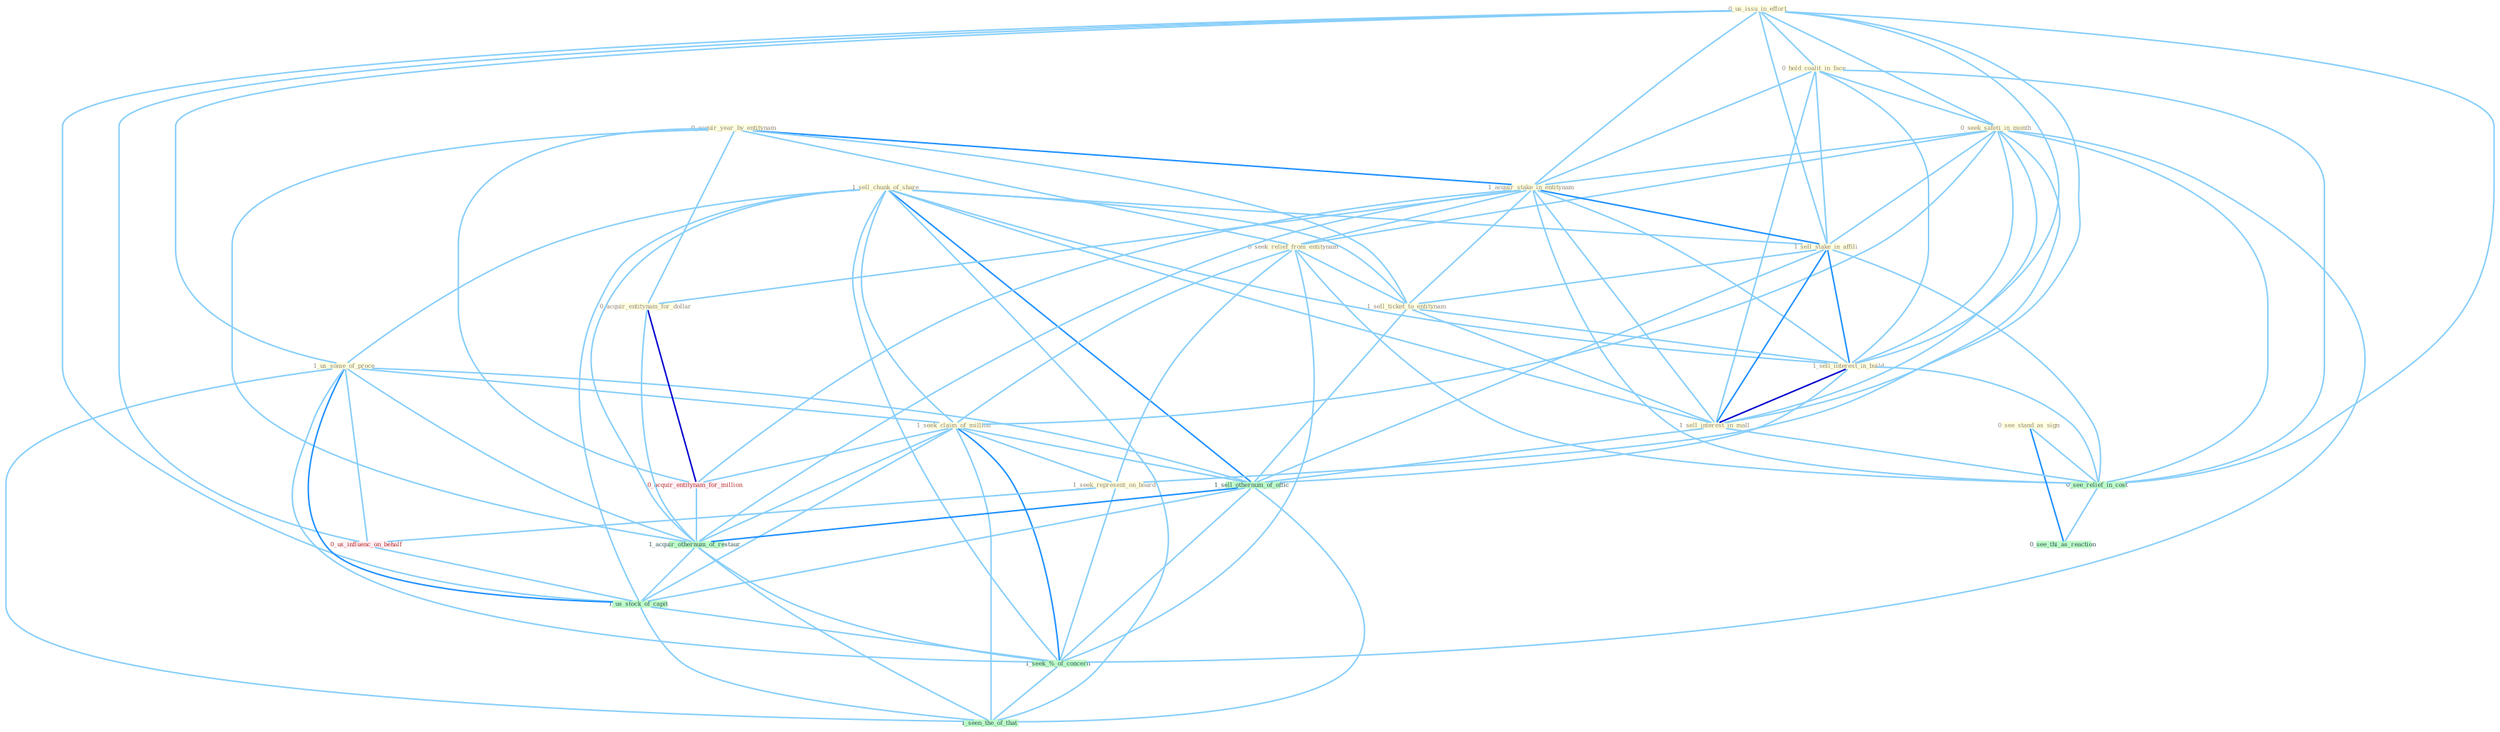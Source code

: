 Graph G{ 
    node
    [shape=polygon,style=filled,width=.5,height=.06,color="#BDFCC9",fixedsize=true,fontsize=4,
    fontcolor="#2f4f4f"];
    {node
    [color="#ffffe0", fontcolor="#8b7d6b"] "1_sell_chunk_of_share " "0_us_issu_in_effort " "0_hold_coalit_in_face " "0_acquir_year_by_entitynam " "0_seek_safeti_in_month " "1_acquir_stake_in_entitynam " "1_us_some_of_proce " "0_seek_relief_from_entitynam " "1_seek_claim_of_million " "0_see_stand_as_sign " "1_seek_represent_on_board " "1_sell_stake_in_affili " "1_sell_ticket_to_entitynam " "1_sell_interest_in_build " "0_acquir_entitynam_for_dollar " "1_sell_interest_in_mall "}
{node [color="#fff0f5", fontcolor="#b22222"] "0_acquir_entitynam_for_million " "0_us_influenc_on_behalf "}
edge [color="#B0E2FF"];

	"1_sell_chunk_of_share " -- "1_us_some_of_proce " [w="1", color="#87cefa" ];
	"1_sell_chunk_of_share " -- "1_seek_claim_of_million " [w="1", color="#87cefa" ];
	"1_sell_chunk_of_share " -- "1_sell_stake_in_affili " [w="1", color="#87cefa" ];
	"1_sell_chunk_of_share " -- "1_sell_ticket_to_entitynam " [w="1", color="#87cefa" ];
	"1_sell_chunk_of_share " -- "1_sell_interest_in_build " [w="1", color="#87cefa" ];
	"1_sell_chunk_of_share " -- "1_sell_interest_in_mall " [w="1", color="#87cefa" ];
	"1_sell_chunk_of_share " -- "1_sell_othernum_of_offic " [w="2", color="#1e90ff" , len=0.8];
	"1_sell_chunk_of_share " -- "1_acquir_othernum_of_restaur " [w="1", color="#87cefa" ];
	"1_sell_chunk_of_share " -- "1_us_stock_of_capit " [w="1", color="#87cefa" ];
	"1_sell_chunk_of_share " -- "1_seek_%_of_concern " [w="1", color="#87cefa" ];
	"1_sell_chunk_of_share " -- "1_seen_the_of_that " [w="1", color="#87cefa" ];
	"0_us_issu_in_effort " -- "0_hold_coalit_in_face " [w="1", color="#87cefa" ];
	"0_us_issu_in_effort " -- "0_seek_safeti_in_month " [w="1", color="#87cefa" ];
	"0_us_issu_in_effort " -- "1_acquir_stake_in_entitynam " [w="1", color="#87cefa" ];
	"0_us_issu_in_effort " -- "1_us_some_of_proce " [w="1", color="#87cefa" ];
	"0_us_issu_in_effort " -- "1_sell_stake_in_affili " [w="1", color="#87cefa" ];
	"0_us_issu_in_effort " -- "1_sell_interest_in_build " [w="1", color="#87cefa" ];
	"0_us_issu_in_effort " -- "1_sell_interest_in_mall " [w="1", color="#87cefa" ];
	"0_us_issu_in_effort " -- "0_us_influenc_on_behalf " [w="1", color="#87cefa" ];
	"0_us_issu_in_effort " -- "0_see_relief_in_cost " [w="1", color="#87cefa" ];
	"0_us_issu_in_effort " -- "1_us_stock_of_capit " [w="1", color="#87cefa" ];
	"0_hold_coalit_in_face " -- "0_seek_safeti_in_month " [w="1", color="#87cefa" ];
	"0_hold_coalit_in_face " -- "1_acquir_stake_in_entitynam " [w="1", color="#87cefa" ];
	"0_hold_coalit_in_face " -- "1_sell_stake_in_affili " [w="1", color="#87cefa" ];
	"0_hold_coalit_in_face " -- "1_sell_interest_in_build " [w="1", color="#87cefa" ];
	"0_hold_coalit_in_face " -- "1_sell_interest_in_mall " [w="1", color="#87cefa" ];
	"0_hold_coalit_in_face " -- "0_see_relief_in_cost " [w="1", color="#87cefa" ];
	"0_acquir_year_by_entitynam " -- "1_acquir_stake_in_entitynam " [w="2", color="#1e90ff" , len=0.8];
	"0_acquir_year_by_entitynam " -- "0_seek_relief_from_entitynam " [w="1", color="#87cefa" ];
	"0_acquir_year_by_entitynam " -- "1_sell_ticket_to_entitynam " [w="1", color="#87cefa" ];
	"0_acquir_year_by_entitynam " -- "0_acquir_entitynam_for_dollar " [w="1", color="#87cefa" ];
	"0_acquir_year_by_entitynam " -- "0_acquir_entitynam_for_million " [w="1", color="#87cefa" ];
	"0_acquir_year_by_entitynam " -- "1_acquir_othernum_of_restaur " [w="1", color="#87cefa" ];
	"0_seek_safeti_in_month " -- "1_acquir_stake_in_entitynam " [w="1", color="#87cefa" ];
	"0_seek_safeti_in_month " -- "0_seek_relief_from_entitynam " [w="1", color="#87cefa" ];
	"0_seek_safeti_in_month " -- "1_seek_claim_of_million " [w="1", color="#87cefa" ];
	"0_seek_safeti_in_month " -- "1_seek_represent_on_board " [w="1", color="#87cefa" ];
	"0_seek_safeti_in_month " -- "1_sell_stake_in_affili " [w="1", color="#87cefa" ];
	"0_seek_safeti_in_month " -- "1_sell_interest_in_build " [w="1", color="#87cefa" ];
	"0_seek_safeti_in_month " -- "1_sell_interest_in_mall " [w="1", color="#87cefa" ];
	"0_seek_safeti_in_month " -- "0_see_relief_in_cost " [w="1", color="#87cefa" ];
	"0_seek_safeti_in_month " -- "1_seek_%_of_concern " [w="1", color="#87cefa" ];
	"1_acquir_stake_in_entitynam " -- "0_seek_relief_from_entitynam " [w="1", color="#87cefa" ];
	"1_acquir_stake_in_entitynam " -- "1_sell_stake_in_affili " [w="2", color="#1e90ff" , len=0.8];
	"1_acquir_stake_in_entitynam " -- "1_sell_ticket_to_entitynam " [w="1", color="#87cefa" ];
	"1_acquir_stake_in_entitynam " -- "1_sell_interest_in_build " [w="1", color="#87cefa" ];
	"1_acquir_stake_in_entitynam " -- "0_acquir_entitynam_for_dollar " [w="1", color="#87cefa" ];
	"1_acquir_stake_in_entitynam " -- "1_sell_interest_in_mall " [w="1", color="#87cefa" ];
	"1_acquir_stake_in_entitynam " -- "0_acquir_entitynam_for_million " [w="1", color="#87cefa" ];
	"1_acquir_stake_in_entitynam " -- "0_see_relief_in_cost " [w="1", color="#87cefa" ];
	"1_acquir_stake_in_entitynam " -- "1_acquir_othernum_of_restaur " [w="1", color="#87cefa" ];
	"1_us_some_of_proce " -- "1_seek_claim_of_million " [w="1", color="#87cefa" ];
	"1_us_some_of_proce " -- "1_sell_othernum_of_offic " [w="1", color="#87cefa" ];
	"1_us_some_of_proce " -- "0_us_influenc_on_behalf " [w="1", color="#87cefa" ];
	"1_us_some_of_proce " -- "1_acquir_othernum_of_restaur " [w="1", color="#87cefa" ];
	"1_us_some_of_proce " -- "1_us_stock_of_capit " [w="2", color="#1e90ff" , len=0.8];
	"1_us_some_of_proce " -- "1_seek_%_of_concern " [w="1", color="#87cefa" ];
	"1_us_some_of_proce " -- "1_seen_the_of_that " [w="1", color="#87cefa" ];
	"0_seek_relief_from_entitynam " -- "1_seek_claim_of_million " [w="1", color="#87cefa" ];
	"0_seek_relief_from_entitynam " -- "1_seek_represent_on_board " [w="1", color="#87cefa" ];
	"0_seek_relief_from_entitynam " -- "1_sell_ticket_to_entitynam " [w="1", color="#87cefa" ];
	"0_seek_relief_from_entitynam " -- "0_see_relief_in_cost " [w="1", color="#87cefa" ];
	"0_seek_relief_from_entitynam " -- "1_seek_%_of_concern " [w="1", color="#87cefa" ];
	"1_seek_claim_of_million " -- "1_seek_represent_on_board " [w="1", color="#87cefa" ];
	"1_seek_claim_of_million " -- "0_acquir_entitynam_for_million " [w="1", color="#87cefa" ];
	"1_seek_claim_of_million " -- "1_sell_othernum_of_offic " [w="1", color="#87cefa" ];
	"1_seek_claim_of_million " -- "1_acquir_othernum_of_restaur " [w="1", color="#87cefa" ];
	"1_seek_claim_of_million " -- "1_us_stock_of_capit " [w="1", color="#87cefa" ];
	"1_seek_claim_of_million " -- "1_seek_%_of_concern " [w="2", color="#1e90ff" , len=0.8];
	"1_seek_claim_of_million " -- "1_seen_the_of_that " [w="1", color="#87cefa" ];
	"0_see_stand_as_sign " -- "0_see_relief_in_cost " [w="1", color="#87cefa" ];
	"0_see_stand_as_sign " -- "0_see_thi_as_reaction " [w="2", color="#1e90ff" , len=0.8];
	"1_seek_represent_on_board " -- "0_us_influenc_on_behalf " [w="1", color="#87cefa" ];
	"1_seek_represent_on_board " -- "1_seek_%_of_concern " [w="1", color="#87cefa" ];
	"1_sell_stake_in_affili " -- "1_sell_ticket_to_entitynam " [w="1", color="#87cefa" ];
	"1_sell_stake_in_affili " -- "1_sell_interest_in_build " [w="2", color="#1e90ff" , len=0.8];
	"1_sell_stake_in_affili " -- "1_sell_interest_in_mall " [w="2", color="#1e90ff" , len=0.8];
	"1_sell_stake_in_affili " -- "1_sell_othernum_of_offic " [w="1", color="#87cefa" ];
	"1_sell_stake_in_affili " -- "0_see_relief_in_cost " [w="1", color="#87cefa" ];
	"1_sell_ticket_to_entitynam " -- "1_sell_interest_in_build " [w="1", color="#87cefa" ];
	"1_sell_ticket_to_entitynam " -- "1_sell_interest_in_mall " [w="1", color="#87cefa" ];
	"1_sell_ticket_to_entitynam " -- "1_sell_othernum_of_offic " [w="1", color="#87cefa" ];
	"1_sell_interest_in_build " -- "1_sell_interest_in_mall " [w="3", color="#0000cd" , len=0.6];
	"1_sell_interest_in_build " -- "1_sell_othernum_of_offic " [w="1", color="#87cefa" ];
	"1_sell_interest_in_build " -- "0_see_relief_in_cost " [w="1", color="#87cefa" ];
	"0_acquir_entitynam_for_dollar " -- "0_acquir_entitynam_for_million " [w="3", color="#0000cd" , len=0.6];
	"0_acquir_entitynam_for_dollar " -- "1_acquir_othernum_of_restaur " [w="1", color="#87cefa" ];
	"1_sell_interest_in_mall " -- "1_sell_othernum_of_offic " [w="1", color="#87cefa" ];
	"1_sell_interest_in_mall " -- "0_see_relief_in_cost " [w="1", color="#87cefa" ];
	"0_acquir_entitynam_for_million " -- "1_acquir_othernum_of_restaur " [w="1", color="#87cefa" ];
	"1_sell_othernum_of_offic " -- "1_acquir_othernum_of_restaur " [w="2", color="#1e90ff" , len=0.8];
	"1_sell_othernum_of_offic " -- "1_us_stock_of_capit " [w="1", color="#87cefa" ];
	"1_sell_othernum_of_offic " -- "1_seek_%_of_concern " [w="1", color="#87cefa" ];
	"1_sell_othernum_of_offic " -- "1_seen_the_of_that " [w="1", color="#87cefa" ];
	"0_us_influenc_on_behalf " -- "1_us_stock_of_capit " [w="1", color="#87cefa" ];
	"0_see_relief_in_cost " -- "0_see_thi_as_reaction " [w="1", color="#87cefa" ];
	"1_acquir_othernum_of_restaur " -- "1_us_stock_of_capit " [w="1", color="#87cefa" ];
	"1_acquir_othernum_of_restaur " -- "1_seek_%_of_concern " [w="1", color="#87cefa" ];
	"1_acquir_othernum_of_restaur " -- "1_seen_the_of_that " [w="1", color="#87cefa" ];
	"1_us_stock_of_capit " -- "1_seek_%_of_concern " [w="1", color="#87cefa" ];
	"1_us_stock_of_capit " -- "1_seen_the_of_that " [w="1", color="#87cefa" ];
	"1_seek_%_of_concern " -- "1_seen_the_of_that " [w="1", color="#87cefa" ];
}